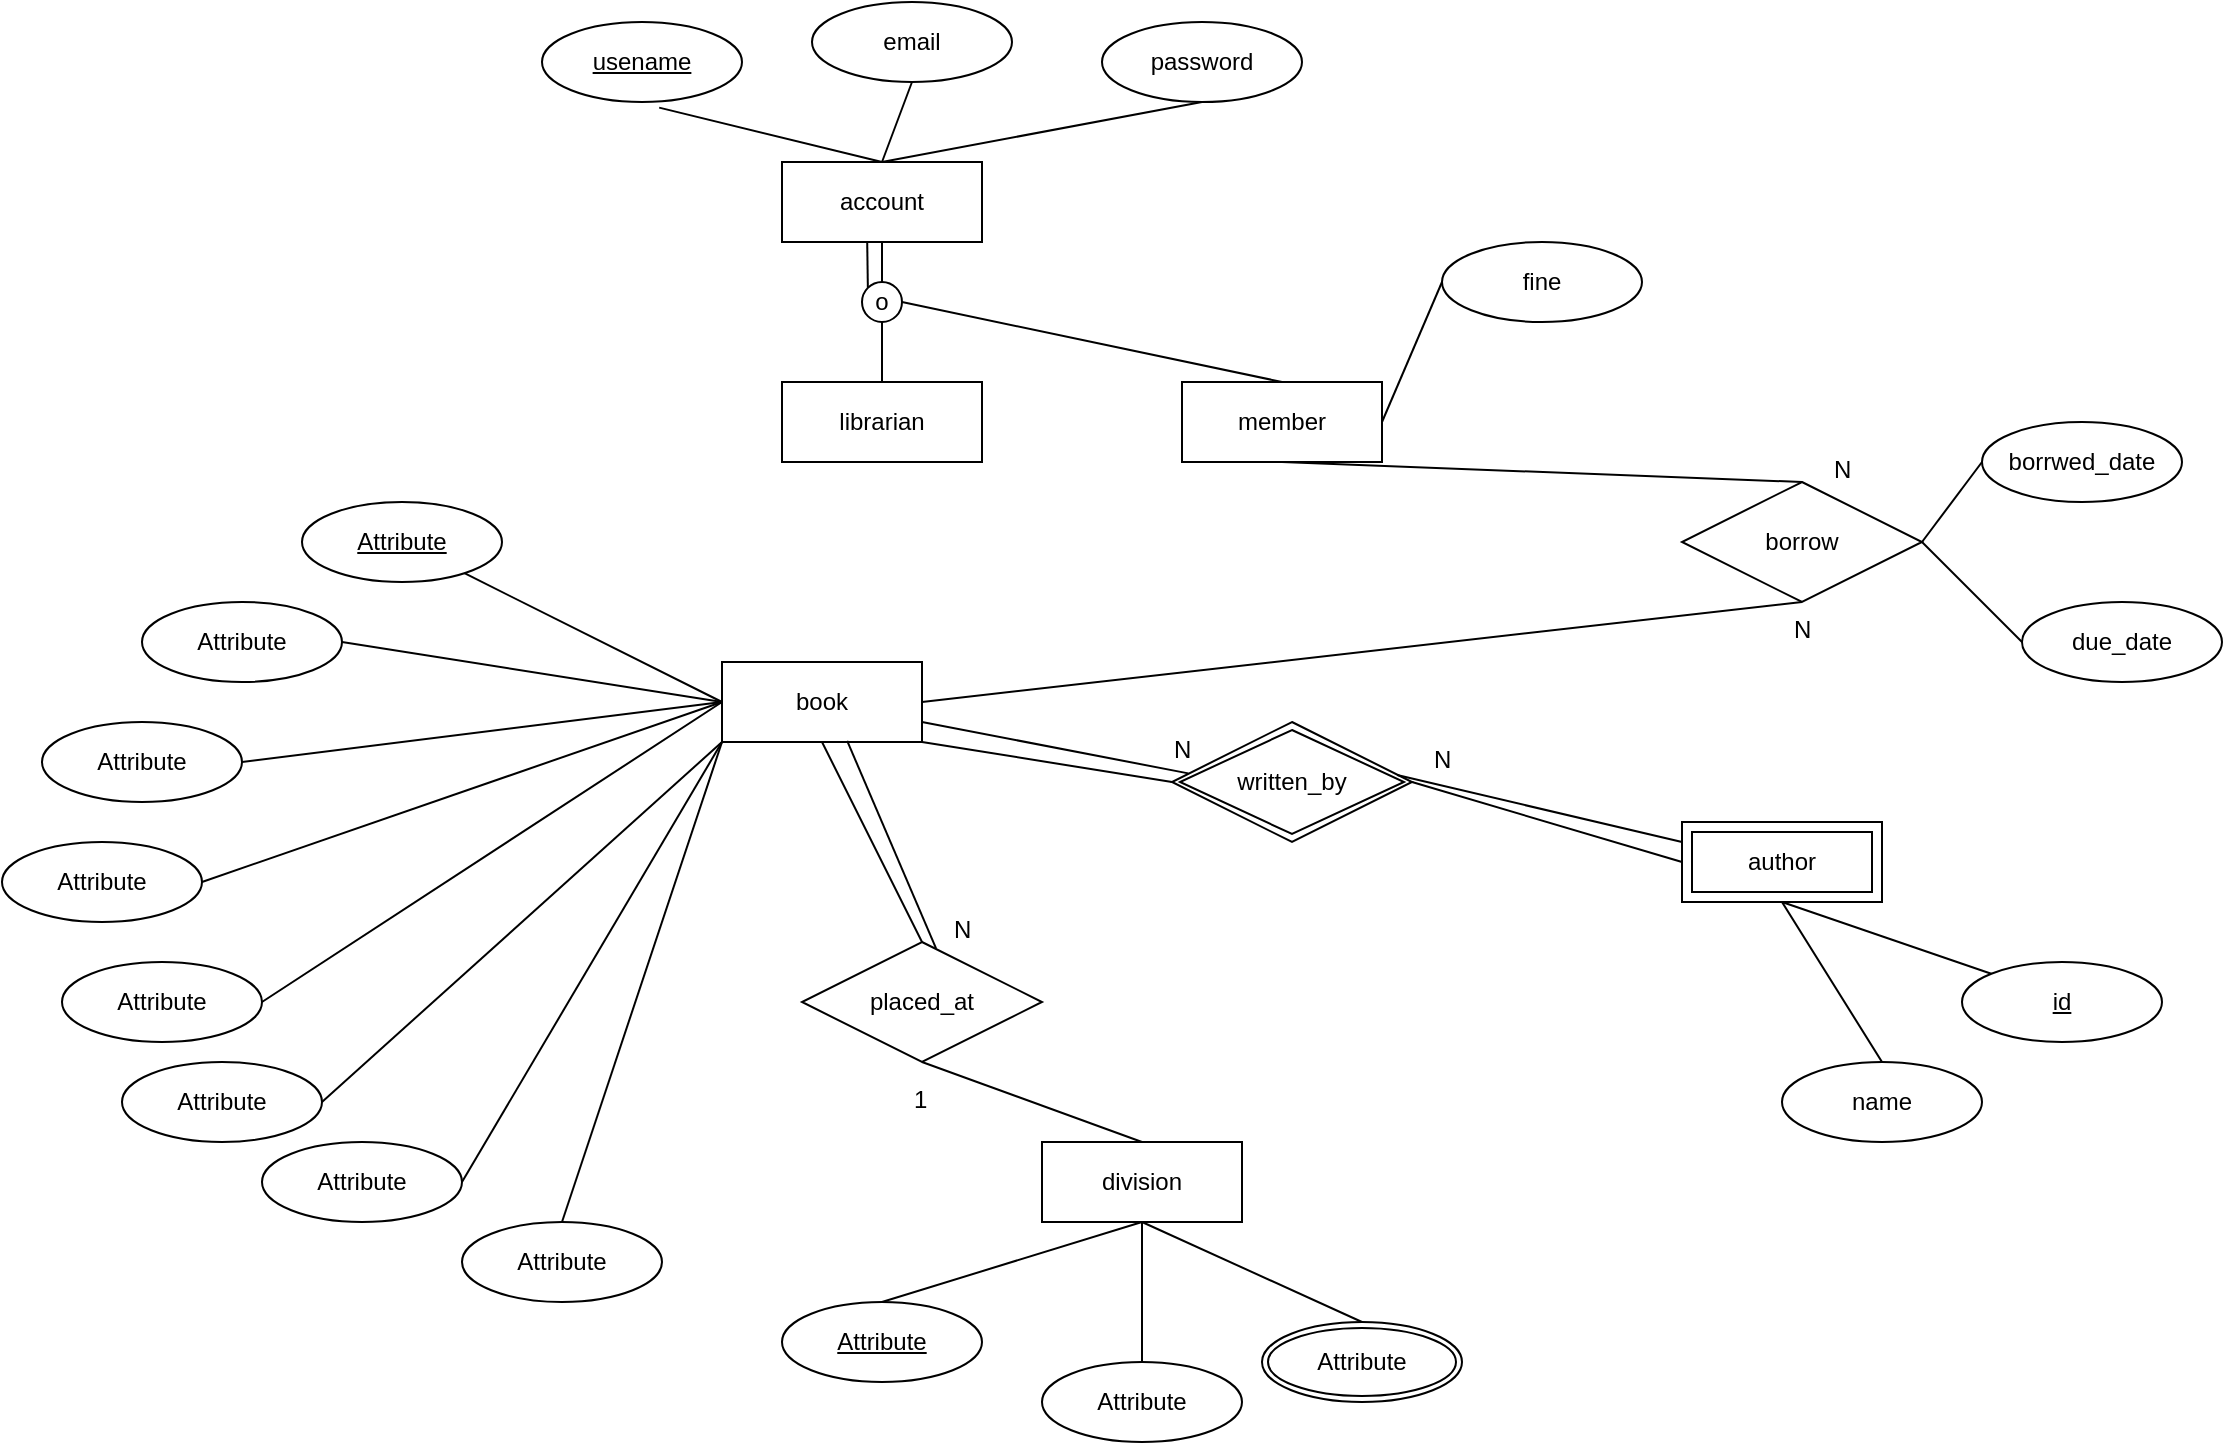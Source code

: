 <mxfile version="14.4.2" type="github">
  <diagram id="j3Z4iEj-AahcLPHdQoN0" name="Page-1">
    <mxGraphModel dx="2530" dy="692" grid="1" gridSize="10" guides="1" tooltips="1" connect="1" arrows="1" fold="1" page="1" pageScale="1" pageWidth="850" pageHeight="1100" math="0" shadow="0">
      <root>
        <mxCell id="0" />
        <mxCell id="1" parent="0" />
        <mxCell id="8FBa52UY_1ct1oGuE3lu-1" value="account" style="whiteSpace=wrap;html=1;align=center;" vertex="1" parent="1">
          <mxGeometry x="110" y="110" width="100" height="40" as="geometry" />
        </mxCell>
        <mxCell id="8FBa52UY_1ct1oGuE3lu-3" value="librarian" style="whiteSpace=wrap;html=1;align=center;" vertex="1" parent="1">
          <mxGeometry x="110" y="220" width="100" height="40" as="geometry" />
        </mxCell>
        <mxCell id="8FBa52UY_1ct1oGuE3lu-4" value="member" style="whiteSpace=wrap;html=1;align=center;" vertex="1" parent="1">
          <mxGeometry x="310" y="220" width="100" height="40" as="geometry" />
        </mxCell>
        <mxCell id="8FBa52UY_1ct1oGuE3lu-5" value="book" style="whiteSpace=wrap;html=1;align=center;" vertex="1" parent="1">
          <mxGeometry x="80" y="360" width="100" height="40" as="geometry" />
        </mxCell>
        <mxCell id="8FBa52UY_1ct1oGuE3lu-6" value="division" style="whiteSpace=wrap;html=1;align=center;" vertex="1" parent="1">
          <mxGeometry x="240" y="600" width="100" height="40" as="geometry" />
        </mxCell>
        <mxCell id="8FBa52UY_1ct1oGuE3lu-8" value="usename" style="ellipse;whiteSpace=wrap;html=1;align=center;fontStyle=4;" vertex="1" parent="1">
          <mxGeometry x="-10" y="40" width="100" height="40" as="geometry" />
        </mxCell>
        <mxCell id="8FBa52UY_1ct1oGuE3lu-9" value="email" style="ellipse;whiteSpace=wrap;html=1;align=center;" vertex="1" parent="1">
          <mxGeometry x="125" y="30" width="100" height="40" as="geometry" />
        </mxCell>
        <mxCell id="8FBa52UY_1ct1oGuE3lu-10" value="password" style="ellipse;whiteSpace=wrap;html=1;align=center;" vertex="1" parent="1">
          <mxGeometry x="270" y="40" width="100" height="40" as="geometry" />
        </mxCell>
        <mxCell id="8FBa52UY_1ct1oGuE3lu-11" value="borrow" style="shape=rhombus;perimeter=rhombusPerimeter;whiteSpace=wrap;html=1;align=center;" vertex="1" parent="1">
          <mxGeometry x="560" y="270" width="120" height="60" as="geometry" />
        </mxCell>
        <mxCell id="8FBa52UY_1ct1oGuE3lu-15" value="placed_at" style="shape=rhombus;perimeter=rhombusPerimeter;whiteSpace=wrap;html=1;align=center;" vertex="1" parent="1">
          <mxGeometry x="120" y="500" width="120" height="60" as="geometry" />
        </mxCell>
        <mxCell id="8FBa52UY_1ct1oGuE3lu-16" value="author" style="shape=ext;margin=3;double=1;whiteSpace=wrap;html=1;align=center;" vertex="1" parent="1">
          <mxGeometry x="560" y="440" width="100" height="40" as="geometry" />
        </mxCell>
        <mxCell id="8FBa52UY_1ct1oGuE3lu-17" value="written_by" style="shape=rhombus;double=1;perimeter=rhombusPerimeter;whiteSpace=wrap;html=1;align=center;" vertex="1" parent="1">
          <mxGeometry x="305" y="390" width="120" height="60" as="geometry" />
        </mxCell>
        <mxCell id="8FBa52UY_1ct1oGuE3lu-18" value="" style="endArrow=none;html=1;rounded=0;entryX=0.5;entryY=1;entryDx=0;entryDy=0;exitX=0.5;exitY=0;exitDx=0;exitDy=0;" edge="1" parent="1" source="8FBa52UY_1ct1oGuE3lu-11" target="8FBa52UY_1ct1oGuE3lu-4">
          <mxGeometry relative="1" as="geometry">
            <mxPoint x="300" y="240" as="sourcePoint" />
            <mxPoint x="460" y="240" as="targetPoint" />
          </mxGeometry>
        </mxCell>
        <mxCell id="8FBa52UY_1ct1oGuE3lu-20" value="" style="endArrow=none;html=1;rounded=0;entryX=0.5;entryY=1;entryDx=0;entryDy=0;exitX=1;exitY=0.5;exitDx=0;exitDy=0;" edge="1" parent="1" source="8FBa52UY_1ct1oGuE3lu-5" target="8FBa52UY_1ct1oGuE3lu-11">
          <mxGeometry relative="1" as="geometry">
            <mxPoint x="300" y="320" as="sourcePoint" />
            <mxPoint x="460" y="320" as="targetPoint" />
          </mxGeometry>
        </mxCell>
        <mxCell id="8FBa52UY_1ct1oGuE3lu-24" value="" style="endArrow=none;html=1;rounded=0;exitX=1;exitY=1;exitDx=0;exitDy=0;entryX=0;entryY=0.5;entryDx=0;entryDy=0;" edge="1" parent="1" source="8FBa52UY_1ct1oGuE3lu-5" target="8FBa52UY_1ct1oGuE3lu-17">
          <mxGeometry relative="1" as="geometry">
            <mxPoint x="300" y="360" as="sourcePoint" />
            <mxPoint x="460" y="360" as="targetPoint" />
          </mxGeometry>
        </mxCell>
        <mxCell id="8FBa52UY_1ct1oGuE3lu-25" value="" style="endArrow=none;html=1;rounded=0;entryX=0;entryY=0.5;entryDx=0;entryDy=0;exitX=1;exitY=0.5;exitDx=0;exitDy=0;" edge="1" parent="1" source="8FBa52UY_1ct1oGuE3lu-17" target="8FBa52UY_1ct1oGuE3lu-16">
          <mxGeometry relative="1" as="geometry">
            <mxPoint x="300" y="360" as="sourcePoint" />
            <mxPoint x="460" y="360" as="targetPoint" />
          </mxGeometry>
        </mxCell>
        <mxCell id="8FBa52UY_1ct1oGuE3lu-26" value="" style="endArrow=none;html=1;rounded=0;entryX=0;entryY=0.25;entryDx=0;entryDy=0;exitX=0.938;exitY=0.442;exitDx=0;exitDy=0;exitPerimeter=0;" edge="1" parent="1" source="8FBa52UY_1ct1oGuE3lu-17" target="8FBa52UY_1ct1oGuE3lu-16">
          <mxGeometry relative="1" as="geometry">
            <mxPoint x="300" y="360" as="sourcePoint" />
            <mxPoint x="460" y="360" as="targetPoint" />
          </mxGeometry>
        </mxCell>
        <mxCell id="8FBa52UY_1ct1oGuE3lu-31" value="" style="endArrow=none;html=1;rounded=0;exitX=1;exitY=0.75;exitDx=0;exitDy=0;entryX=0.068;entryY=0.428;entryDx=0;entryDy=0;entryPerimeter=0;" edge="1" parent="1" source="8FBa52UY_1ct1oGuE3lu-5" target="8FBa52UY_1ct1oGuE3lu-17">
          <mxGeometry relative="1" as="geometry">
            <mxPoint x="240" y="460" as="sourcePoint" />
            <mxPoint x="400" y="460" as="targetPoint" />
          </mxGeometry>
        </mxCell>
        <mxCell id="8FBa52UY_1ct1oGuE3lu-32" value="" style="endArrow=none;html=1;rounded=0;entryX=0.5;entryY=1;entryDx=0;entryDy=0;exitX=0.5;exitY=0;exitDx=0;exitDy=0;" edge="1" parent="1" source="8FBa52UY_1ct1oGuE3lu-15" target="8FBa52UY_1ct1oGuE3lu-5">
          <mxGeometry relative="1" as="geometry">
            <mxPoint x="200" y="510" as="sourcePoint" />
            <mxPoint x="360" y="510" as="targetPoint" />
          </mxGeometry>
        </mxCell>
        <mxCell id="8FBa52UY_1ct1oGuE3lu-33" value="" style="endArrow=none;html=1;rounded=0;entryX=0.5;entryY=0;entryDx=0;entryDy=0;exitX=0.5;exitY=1;exitDx=0;exitDy=0;" edge="1" parent="1" source="8FBa52UY_1ct1oGuE3lu-15" target="8FBa52UY_1ct1oGuE3lu-6">
          <mxGeometry relative="1" as="geometry">
            <mxPoint x="200" y="510" as="sourcePoint" />
            <mxPoint x="360" y="510" as="targetPoint" />
          </mxGeometry>
        </mxCell>
        <mxCell id="8FBa52UY_1ct1oGuE3lu-34" value="" style="endArrow=none;html=1;rounded=0;entryX=0.626;entryY=0.987;entryDx=0;entryDy=0;entryPerimeter=0;exitX=0.559;exitY=0.055;exitDx=0;exitDy=0;exitPerimeter=0;" edge="1" parent="1" source="8FBa52UY_1ct1oGuE3lu-15" target="8FBa52UY_1ct1oGuE3lu-5">
          <mxGeometry relative="1" as="geometry">
            <mxPoint x="200" y="510" as="sourcePoint" />
            <mxPoint x="360" y="510" as="targetPoint" />
          </mxGeometry>
        </mxCell>
        <mxCell id="8FBa52UY_1ct1oGuE3lu-35" value="o" style="ellipse;whiteSpace=wrap;html=1;aspect=fixed;" vertex="1" parent="1">
          <mxGeometry x="150" y="170" width="20" height="20" as="geometry" />
        </mxCell>
        <mxCell id="8FBa52UY_1ct1oGuE3lu-36" value="" style="endArrow=none;html=1;entryX=0.5;entryY=0;entryDx=0;entryDy=0;exitX=1;exitY=0.5;exitDx=0;exitDy=0;" edge="1" parent="1" source="8FBa52UY_1ct1oGuE3lu-35" target="8FBa52UY_1ct1oGuE3lu-4">
          <mxGeometry width="50" height="50" relative="1" as="geometry">
            <mxPoint x="250" y="230" as="sourcePoint" />
            <mxPoint x="300" y="180" as="targetPoint" />
          </mxGeometry>
        </mxCell>
        <mxCell id="8FBa52UY_1ct1oGuE3lu-37" value="" style="endArrow=none;html=1;exitX=0.5;exitY=1;exitDx=0;exitDy=0;" edge="1" parent="1" source="8FBa52UY_1ct1oGuE3lu-35" target="8FBa52UY_1ct1oGuE3lu-3">
          <mxGeometry width="50" height="50" relative="1" as="geometry">
            <mxPoint x="250" y="230" as="sourcePoint" />
            <mxPoint x="300" y="180" as="targetPoint" />
          </mxGeometry>
        </mxCell>
        <mxCell id="8FBa52UY_1ct1oGuE3lu-39" value="" style="endArrow=none;html=1;entryX=0.5;entryY=1;entryDx=0;entryDy=0;exitX=0.5;exitY=0;exitDx=0;exitDy=0;" edge="1" parent="1" source="8FBa52UY_1ct1oGuE3lu-35" target="8FBa52UY_1ct1oGuE3lu-1">
          <mxGeometry width="50" height="50" relative="1" as="geometry">
            <mxPoint x="140" y="220" as="sourcePoint" />
            <mxPoint x="190" y="170" as="targetPoint" />
          </mxGeometry>
        </mxCell>
        <mxCell id="8FBa52UY_1ct1oGuE3lu-40" value="" style="endArrow=none;html=1;entryX=0.426;entryY=0.999;entryDx=0;entryDy=0;entryPerimeter=0;exitX=0;exitY=0;exitDx=0;exitDy=0;" edge="1" parent="1" source="8FBa52UY_1ct1oGuE3lu-35" target="8FBa52UY_1ct1oGuE3lu-1">
          <mxGeometry width="50" height="50" relative="1" as="geometry">
            <mxPoint x="140" y="220" as="sourcePoint" />
            <mxPoint x="190" y="170" as="targetPoint" />
          </mxGeometry>
        </mxCell>
        <mxCell id="8FBa52UY_1ct1oGuE3lu-41" value="Attribute" style="ellipse;whiteSpace=wrap;html=1;align=center;fontStyle=4;" vertex="1" parent="1">
          <mxGeometry x="-130" y="280" width="100" height="40" as="geometry" />
        </mxCell>
        <mxCell id="8FBa52UY_1ct1oGuE3lu-42" value="Attribute" style="ellipse;whiteSpace=wrap;html=1;align=center;" vertex="1" parent="1">
          <mxGeometry x="-210" y="330" width="100" height="40" as="geometry" />
        </mxCell>
        <mxCell id="8FBa52UY_1ct1oGuE3lu-43" value="Attribute" style="ellipse;whiteSpace=wrap;html=1;align=center;" vertex="1" parent="1">
          <mxGeometry x="-260" y="390" width="100" height="40" as="geometry" />
        </mxCell>
        <mxCell id="8FBa52UY_1ct1oGuE3lu-44" value="Attribute" style="ellipse;whiteSpace=wrap;html=1;align=center;" vertex="1" parent="1">
          <mxGeometry x="-280" y="450" width="100" height="40" as="geometry" />
        </mxCell>
        <mxCell id="8FBa52UY_1ct1oGuE3lu-45" value="Attribute" style="ellipse;whiteSpace=wrap;html=1;align=center;" vertex="1" parent="1">
          <mxGeometry x="-250" y="510" width="100" height="40" as="geometry" />
        </mxCell>
        <mxCell id="8FBa52UY_1ct1oGuE3lu-46" value="Attribute" style="ellipse;whiteSpace=wrap;html=1;align=center;" vertex="1" parent="1">
          <mxGeometry x="-220" y="560" width="100" height="40" as="geometry" />
        </mxCell>
        <mxCell id="8FBa52UY_1ct1oGuE3lu-47" value="Attribute" style="ellipse;whiteSpace=wrap;html=1;align=center;" vertex="1" parent="1">
          <mxGeometry x="-150" y="600" width="100" height="40" as="geometry" />
        </mxCell>
        <mxCell id="8FBa52UY_1ct1oGuE3lu-48" value="Attribute" style="ellipse;whiteSpace=wrap;html=1;align=center;" vertex="1" parent="1">
          <mxGeometry x="-50" y="640" width="100" height="40" as="geometry" />
        </mxCell>
        <mxCell id="8FBa52UY_1ct1oGuE3lu-50" value="name" style="ellipse;whiteSpace=wrap;html=1;align=center;" vertex="1" parent="1">
          <mxGeometry x="610" y="560" width="100" height="40" as="geometry" />
        </mxCell>
        <mxCell id="8FBa52UY_1ct1oGuE3lu-51" value="id" style="ellipse;whiteSpace=wrap;html=1;align=center;fontStyle=4;" vertex="1" parent="1">
          <mxGeometry x="700" y="510" width="100" height="40" as="geometry" />
        </mxCell>
        <mxCell id="8FBa52UY_1ct1oGuE3lu-52" value="Attribute" style="ellipse;whiteSpace=wrap;html=1;align=center;" vertex="1" parent="1">
          <mxGeometry x="240" y="710" width="100" height="40" as="geometry" />
        </mxCell>
        <mxCell id="8FBa52UY_1ct1oGuE3lu-53" value="Attribute" style="ellipse;whiteSpace=wrap;html=1;align=center;fontStyle=4;" vertex="1" parent="1">
          <mxGeometry x="110" y="680" width="100" height="40" as="geometry" />
        </mxCell>
        <mxCell id="8FBa52UY_1ct1oGuE3lu-55" value="Attribute" style="ellipse;shape=doubleEllipse;margin=3;whiteSpace=wrap;html=1;align=center;" vertex="1" parent="1">
          <mxGeometry x="350" y="690" width="100" height="40" as="geometry" />
        </mxCell>
        <mxCell id="8FBa52UY_1ct1oGuE3lu-56" value="borrwed_date" style="ellipse;whiteSpace=wrap;html=1;align=center;" vertex="1" parent="1">
          <mxGeometry x="710" y="240" width="100" height="40" as="geometry" />
        </mxCell>
        <mxCell id="8FBa52UY_1ct1oGuE3lu-57" value="due_date" style="ellipse;whiteSpace=wrap;html=1;align=center;" vertex="1" parent="1">
          <mxGeometry x="730" y="330" width="100" height="40" as="geometry" />
        </mxCell>
        <mxCell id="8FBa52UY_1ct1oGuE3lu-58" value="" style="endArrow=none;html=1;rounded=0;exitX=1;exitY=0.5;exitDx=0;exitDy=0;entryX=0;entryY=0.5;entryDx=0;entryDy=0;" edge="1" parent="1" source="8FBa52UY_1ct1oGuE3lu-11" target="8FBa52UY_1ct1oGuE3lu-56">
          <mxGeometry relative="1" as="geometry">
            <mxPoint x="560" y="180" as="sourcePoint" />
            <mxPoint x="720" y="180" as="targetPoint" />
          </mxGeometry>
        </mxCell>
        <mxCell id="8FBa52UY_1ct1oGuE3lu-59" value="" style="endArrow=none;html=1;rounded=0;entryX=0;entryY=0.5;entryDx=0;entryDy=0;" edge="1" parent="1" target="8FBa52UY_1ct1oGuE3lu-57">
          <mxGeometry relative="1" as="geometry">
            <mxPoint x="680" y="300" as="sourcePoint" />
            <mxPoint x="880" y="310" as="targetPoint" />
          </mxGeometry>
        </mxCell>
        <mxCell id="8FBa52UY_1ct1oGuE3lu-60" value="" style="endArrow=none;html=1;rounded=0;" edge="1" parent="1" source="8FBa52UY_1ct1oGuE3lu-41">
          <mxGeometry relative="1" as="geometry">
            <mxPoint x="240" y="310" as="sourcePoint" />
            <mxPoint x="80" y="380" as="targetPoint" />
          </mxGeometry>
        </mxCell>
        <mxCell id="8FBa52UY_1ct1oGuE3lu-61" value="" style="endArrow=none;html=1;rounded=0;exitX=1;exitY=0.5;exitDx=0;exitDy=0;entryX=0;entryY=0.5;entryDx=0;entryDy=0;" edge="1" parent="1" source="8FBa52UY_1ct1oGuE3lu-42" target="8FBa52UY_1ct1oGuE3lu-5">
          <mxGeometry relative="1" as="geometry">
            <mxPoint x="240" y="330" as="sourcePoint" />
            <mxPoint x="400" y="330" as="targetPoint" />
          </mxGeometry>
        </mxCell>
        <mxCell id="8FBa52UY_1ct1oGuE3lu-62" value="" style="endArrow=none;html=1;rounded=0;exitX=1;exitY=0.5;exitDx=0;exitDy=0;entryX=0;entryY=0.5;entryDx=0;entryDy=0;" edge="1" parent="1" source="8FBa52UY_1ct1oGuE3lu-43" target="8FBa52UY_1ct1oGuE3lu-5">
          <mxGeometry relative="1" as="geometry">
            <mxPoint x="240" y="330" as="sourcePoint" />
            <mxPoint x="400" y="330" as="targetPoint" />
          </mxGeometry>
        </mxCell>
        <mxCell id="8FBa52UY_1ct1oGuE3lu-63" value="" style="endArrow=none;html=1;rounded=0;exitX=1;exitY=0.5;exitDx=0;exitDy=0;" edge="1" parent="1" source="8FBa52UY_1ct1oGuE3lu-44">
          <mxGeometry relative="1" as="geometry">
            <mxPoint x="240" y="330" as="sourcePoint" />
            <mxPoint x="80" y="380" as="targetPoint" />
          </mxGeometry>
        </mxCell>
        <mxCell id="8FBa52UY_1ct1oGuE3lu-64" value="" style="endArrow=none;html=1;rounded=0;exitX=1;exitY=0.5;exitDx=0;exitDy=0;" edge="1" parent="1" source="8FBa52UY_1ct1oGuE3lu-45">
          <mxGeometry relative="1" as="geometry">
            <mxPoint x="240" y="330" as="sourcePoint" />
            <mxPoint x="80" y="380" as="targetPoint" />
          </mxGeometry>
        </mxCell>
        <mxCell id="8FBa52UY_1ct1oGuE3lu-65" value="" style="endArrow=none;html=1;rounded=0;exitX=1;exitY=0.5;exitDx=0;exitDy=0;entryX=0;entryY=1;entryDx=0;entryDy=0;" edge="1" parent="1" source="8FBa52UY_1ct1oGuE3lu-46" target="8FBa52UY_1ct1oGuE3lu-5">
          <mxGeometry relative="1" as="geometry">
            <mxPoint x="240" y="500" as="sourcePoint" />
            <mxPoint x="400" y="500" as="targetPoint" />
          </mxGeometry>
        </mxCell>
        <mxCell id="8FBa52UY_1ct1oGuE3lu-66" value="" style="endArrow=none;html=1;rounded=0;exitX=1;exitY=0.5;exitDx=0;exitDy=0;entryX=0;entryY=1;entryDx=0;entryDy=0;" edge="1" parent="1" source="8FBa52UY_1ct1oGuE3lu-47" target="8FBa52UY_1ct1oGuE3lu-5">
          <mxGeometry relative="1" as="geometry">
            <mxPoint x="240" y="500" as="sourcePoint" />
            <mxPoint x="400" y="500" as="targetPoint" />
          </mxGeometry>
        </mxCell>
        <mxCell id="8FBa52UY_1ct1oGuE3lu-67" value="" style="endArrow=none;html=1;rounded=0;exitX=0.5;exitY=0;exitDx=0;exitDy=0;" edge="1" parent="1" source="8FBa52UY_1ct1oGuE3lu-48">
          <mxGeometry relative="1" as="geometry">
            <mxPoint x="240" y="500" as="sourcePoint" />
            <mxPoint x="80" y="400" as="targetPoint" />
          </mxGeometry>
        </mxCell>
        <mxCell id="8FBa52UY_1ct1oGuE3lu-68" value="" style="endArrow=none;html=1;rounded=0;exitX=0.5;exitY=1;exitDx=0;exitDy=0;entryX=0.5;entryY=0;entryDx=0;entryDy=0;" edge="1" parent="1" source="8FBa52UY_1ct1oGuE3lu-16" target="8FBa52UY_1ct1oGuE3lu-50">
          <mxGeometry relative="1" as="geometry">
            <mxPoint x="510" y="590" as="sourcePoint" />
            <mxPoint x="670" y="590" as="targetPoint" />
          </mxGeometry>
        </mxCell>
        <mxCell id="8FBa52UY_1ct1oGuE3lu-69" value="" style="endArrow=none;html=1;rounded=0;entryX=0;entryY=0;entryDx=0;entryDy=0;" edge="1" parent="1" target="8FBa52UY_1ct1oGuE3lu-51">
          <mxGeometry relative="1" as="geometry">
            <mxPoint x="610" y="480" as="sourcePoint" />
            <mxPoint x="670" y="590" as="targetPoint" />
          </mxGeometry>
        </mxCell>
        <mxCell id="8FBa52UY_1ct1oGuE3lu-71" value="" style="endArrow=none;html=1;rounded=0;exitX=0.5;exitY=1;exitDx=0;exitDy=0;entryX=0.5;entryY=0;entryDx=0;entryDy=0;" edge="1" parent="1" source="8FBa52UY_1ct1oGuE3lu-6" target="8FBa52UY_1ct1oGuE3lu-55">
          <mxGeometry relative="1" as="geometry">
            <mxPoint x="440" y="690" as="sourcePoint" />
            <mxPoint x="600" y="690" as="targetPoint" />
          </mxGeometry>
        </mxCell>
        <mxCell id="8FBa52UY_1ct1oGuE3lu-72" value="" style="endArrow=none;html=1;rounded=0;exitX=0.5;exitY=1;exitDx=0;exitDy=0;entryX=0.5;entryY=0;entryDx=0;entryDy=0;" edge="1" parent="1" source="8FBa52UY_1ct1oGuE3lu-6" target="8FBa52UY_1ct1oGuE3lu-52">
          <mxGeometry relative="1" as="geometry">
            <mxPoint x="440" y="690" as="sourcePoint" />
            <mxPoint x="600" y="690" as="targetPoint" />
          </mxGeometry>
        </mxCell>
        <mxCell id="8FBa52UY_1ct1oGuE3lu-73" value="" style="endArrow=none;html=1;rounded=0;exitX=0.5;exitY=1;exitDx=0;exitDy=0;entryX=0.5;entryY=0;entryDx=0;entryDy=0;" edge="1" parent="1" source="8FBa52UY_1ct1oGuE3lu-6" target="8FBa52UY_1ct1oGuE3lu-53">
          <mxGeometry relative="1" as="geometry">
            <mxPoint x="440" y="690" as="sourcePoint" />
            <mxPoint x="600" y="690" as="targetPoint" />
          </mxGeometry>
        </mxCell>
        <mxCell id="8FBa52UY_1ct1oGuE3lu-77" value="" style="endArrow=none;html=1;rounded=0;exitX=0.586;exitY=1.07;exitDx=0;exitDy=0;exitPerimeter=0;entryX=0.5;entryY=0;entryDx=0;entryDy=0;" edge="1" parent="1" source="8FBa52UY_1ct1oGuE3lu-8" target="8FBa52UY_1ct1oGuE3lu-1">
          <mxGeometry relative="1" as="geometry">
            <mxPoint x="40" y="210" as="sourcePoint" />
            <mxPoint x="200" y="210" as="targetPoint" />
          </mxGeometry>
        </mxCell>
        <mxCell id="8FBa52UY_1ct1oGuE3lu-78" value="" style="endArrow=none;html=1;rounded=0;entryX=0.5;entryY=1;entryDx=0;entryDy=0;exitX=0.5;exitY=0;exitDx=0;exitDy=0;" edge="1" parent="1" source="8FBa52UY_1ct1oGuE3lu-1" target="8FBa52UY_1ct1oGuE3lu-9">
          <mxGeometry relative="1" as="geometry">
            <mxPoint x="40" y="210" as="sourcePoint" />
            <mxPoint x="200" y="210" as="targetPoint" />
          </mxGeometry>
        </mxCell>
        <mxCell id="8FBa52UY_1ct1oGuE3lu-79" value="" style="endArrow=none;html=1;rounded=0;entryX=0.5;entryY=1;entryDx=0;entryDy=0;exitX=0.5;exitY=0;exitDx=0;exitDy=0;" edge="1" parent="1" source="8FBa52UY_1ct1oGuE3lu-1" target="8FBa52UY_1ct1oGuE3lu-10">
          <mxGeometry relative="1" as="geometry">
            <mxPoint x="40" y="210" as="sourcePoint" />
            <mxPoint x="200" y="210" as="targetPoint" />
          </mxGeometry>
        </mxCell>
        <mxCell id="8FBa52UY_1ct1oGuE3lu-80" value="fine" style="ellipse;whiteSpace=wrap;html=1;align=center;" vertex="1" parent="1">
          <mxGeometry x="440" y="150" width="100" height="40" as="geometry" />
        </mxCell>
        <mxCell id="8FBa52UY_1ct1oGuE3lu-81" value="" style="endArrow=none;html=1;rounded=0;entryX=0;entryY=0.5;entryDx=0;entryDy=0;exitX=1;exitY=0.5;exitDx=0;exitDy=0;" edge="1" parent="1" source="8FBa52UY_1ct1oGuE3lu-4" target="8FBa52UY_1ct1oGuE3lu-80">
          <mxGeometry relative="1" as="geometry">
            <mxPoint x="330" y="290" as="sourcePoint" />
            <mxPoint x="490" y="290" as="targetPoint" />
          </mxGeometry>
        </mxCell>
        <mxCell id="8FBa52UY_1ct1oGuE3lu-85" value="N" style="text;strokeColor=none;fillColor=none;spacingLeft=4;spacingRight=4;overflow=hidden;rotatable=0;points=[[0,0.5],[1,0.5]];portConstraint=eastwest;fontSize=12;" vertex="1" parent="1">
          <mxGeometry x="430" y="395" width="40" height="30" as="geometry" />
        </mxCell>
        <mxCell id="8FBa52UY_1ct1oGuE3lu-87" value="N" style="text;strokeColor=none;fillColor=none;spacingLeft=4;spacingRight=4;overflow=hidden;rotatable=0;points=[[0,0.5],[1,0.5]];portConstraint=eastwest;fontSize=12;" vertex="1" parent="1">
          <mxGeometry x="300" y="390" width="40" height="30" as="geometry" />
        </mxCell>
        <mxCell id="8FBa52UY_1ct1oGuE3lu-88" value="N" style="text;strokeColor=none;fillColor=none;spacingLeft=4;spacingRight=4;overflow=hidden;rotatable=0;points=[[0,0.5],[1,0.5]];portConstraint=eastwest;fontSize=12;" vertex="1" parent="1">
          <mxGeometry x="610" y="330" width="40" height="30" as="geometry" />
        </mxCell>
        <mxCell id="8FBa52UY_1ct1oGuE3lu-89" value="N" style="text;strokeColor=none;fillColor=none;spacingLeft=4;spacingRight=4;overflow=hidden;rotatable=0;points=[[0,0.5],[1,0.5]];portConstraint=eastwest;fontSize=12;" vertex="1" parent="1">
          <mxGeometry x="630" y="250" width="40" height="30" as="geometry" />
        </mxCell>
        <mxCell id="8FBa52UY_1ct1oGuE3lu-95" value="N" style="text;strokeColor=none;fillColor=none;spacingLeft=4;spacingRight=4;overflow=hidden;rotatable=0;points=[[0,0.5],[1,0.5]];portConstraint=eastwest;fontSize=12;" vertex="1" parent="1">
          <mxGeometry x="190" y="480" width="40" height="30" as="geometry" />
        </mxCell>
        <mxCell id="8FBa52UY_1ct1oGuE3lu-97" value="1&#xa;" style="text;strokeColor=none;fillColor=none;spacingLeft=4;spacingRight=4;overflow=hidden;rotatable=0;points=[[0,0.5],[1,0.5]];portConstraint=eastwest;fontSize=12;" vertex="1" parent="1">
          <mxGeometry x="170" y="565" width="40" height="30" as="geometry" />
        </mxCell>
      </root>
    </mxGraphModel>
  </diagram>
</mxfile>
